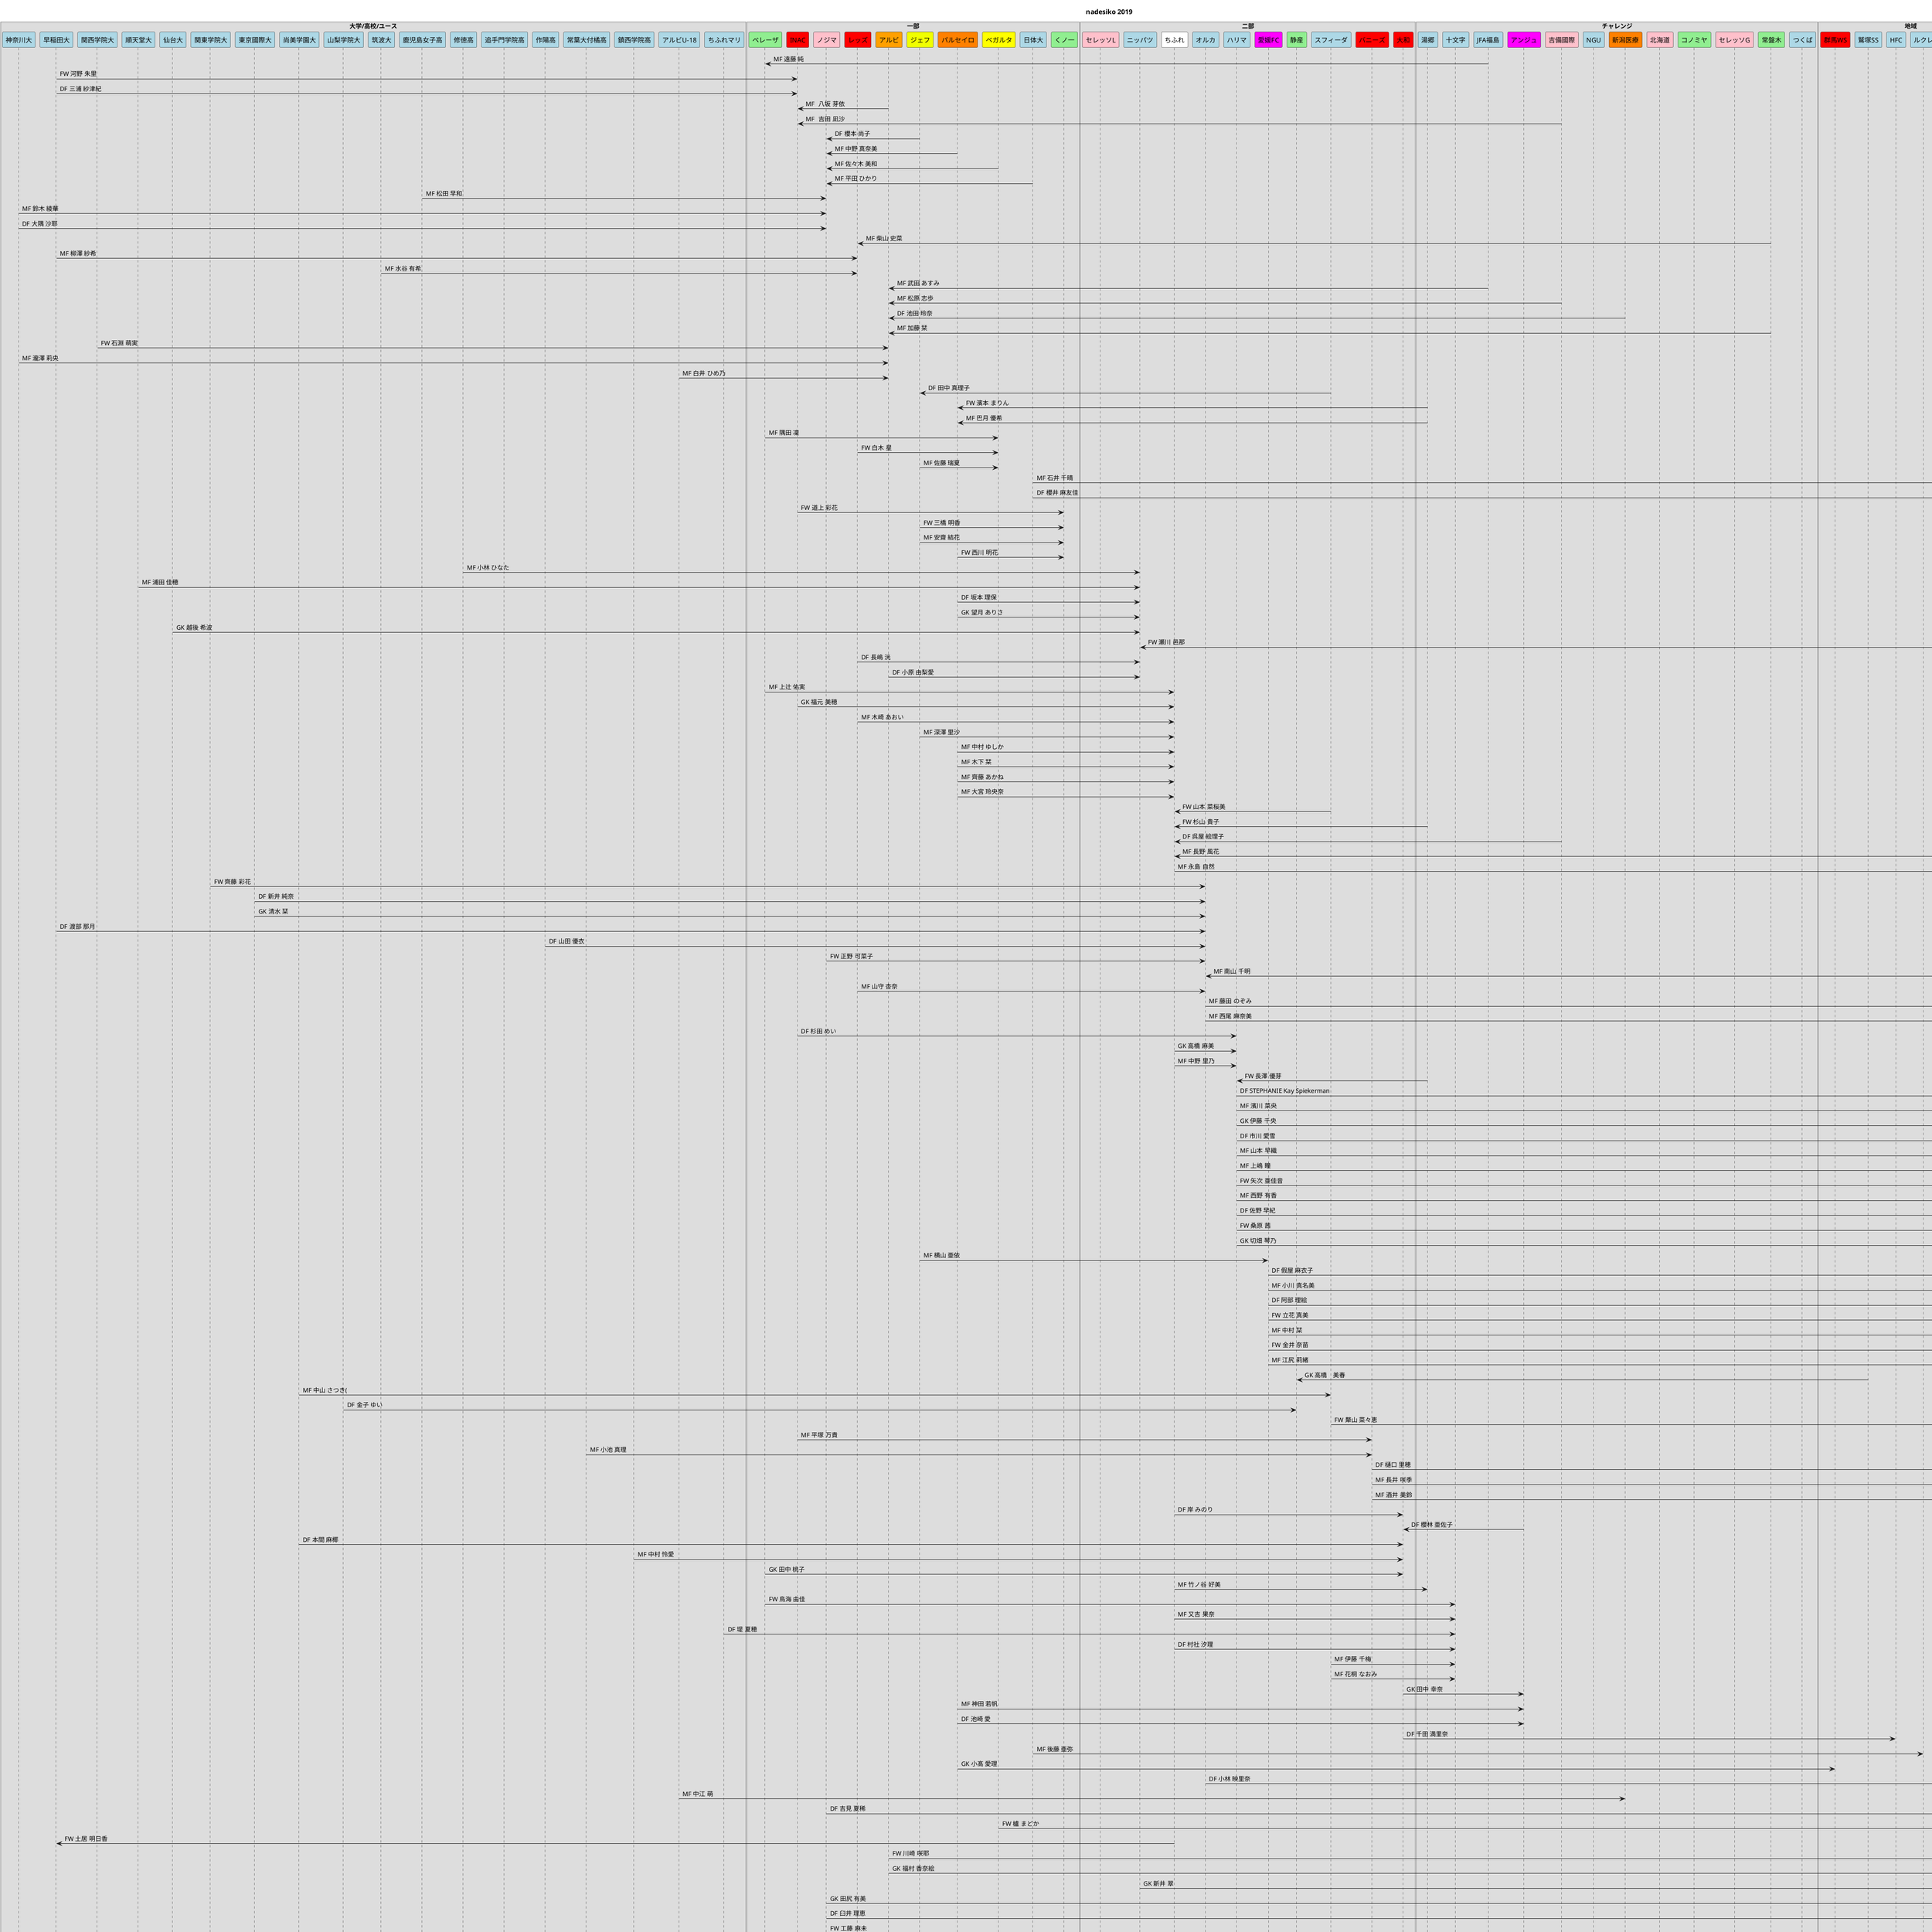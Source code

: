 
@startuml
title nadesiko 2019
box "大学/高校/ユース" 
	participant "神奈川大" as ku #lightblue
	participant "早稲田大" as wu #lightblue
	participant "関西学院大" as kgu #lightblue
	participant "順天堂大" as juu #lightblue
	participant "仙台大" as seu #lightblue
	participant "関東学院大" as tgu #lightblue
	participant "東京國際大" as tiu #lightblue
	participant "尚美学園大" as sbu  #lightblue
	participant "山梨学院大" as ygu  #lightblue
	participant "筑波大" as tu  #lightblue
	participant "鹿児島女子高" as kjh #lightblue
	participant "修徳高" as shh #lightblue
	participant "追手門学院高" as ogh #lightblue
	participant "作陽高" as syh #lightblue
	participant "常葉大付橘高" as tth #lightblue
	participant "鎮西学院高" as cgh #lightblue

    
	participant "アルビU-18" as anu #lightblue
	participant "ちふれマリ" as cem #lightblue
end box
box "一部" 
	participant "ベレーザ" as nb #lightgreen
	participant "INAC" as il #red
	participant "ノジマ" as ns #pink
	participant "レッズ" as ur #red
	participant "アルビ" as an #ffa000
	participant "ジェフ" as jl #f0ff00
	participant "パルセイロ" as np #ff8000
	participant "ベガルタ" as vs #yellow
	participant "日体大" as nf #LightBlue
	participant "くノ一" as ik  #lightgreen
end box

box "二部" 
	participant "セレッソL" as cl #pink
	participant "ニッパツ" as ny #LightBlue
	participant "ちふれ" as ce #white
	participant "オルカ" as ok #lightblue
	participant "ハリマ" as ha #LightBlue
	participant "愛媛FC" as ef #magenta
	participant "静産" as si #lightgreen
	participant "スフィーダ" as ss #LightBlue
	participant "バニーズ" as bk #red
	participant "大和" as ys #red
end box

box "チャレンジ" 
	participant "湯郷" as yb #LightBlue
	participant "十文字" as jv #LightBlue
	participant "JFA福島" as jf #LightBlue
	participant "アンジュ" as ah #magenta
	participant "吉備國際" as co #pink
	participant "NGU" as nn #lightblue
	participant "新潟医療" as nd #ff8000
	participant "北海道" as nh #pink
	participant "コノミヤ" as kt #lightgreen
	participant "セレッソG" as cg #pink
	participant "常盤木" as tk #lightgreen
	participant "つくば" as tf #lightblue
end box

box "地域"
	participant "群馬WS" as gh #red
	participant "鷲塚SS" as ws #lightblue
	participant "HFC" as hf #lightblue
	participant "ルクレ" as my #lightblue
	participant "ヴィアティン見え" as vm #lightblue
end box

box "海外"
	participant "Suwon" as sw #lightblue
	participant "KSPO" as ks #lightblue
	participant "Mainz" as sm #lightblue
	participant "canberra" as os1 #lightblue
    participant "Hyundai" as os2 #lightblue
end box

box "その他"
	participant "未定" as un 
participant "引退" as re 
end box

'-----1

'11 beleza nb
'jv <- nb:FW 鳥海 由佳
'vs <- nb:MF 隅田 凜
'ce <- nb:MF 上辻 佑実
'ys <- nb:GK 田中 桃子
nb <- jf:MF 遠藤 純

'12 inac il
il <- wu:FW 河野 朱里
il <- wu:DF 三浦 紗津紀
il <- an:MF	八坂 芽依
il <- co:MF	吉田 凪沙
'ha <- il:DF 杉田 めい

'13 nojima ns
'ks <- ns:DF 吉見 夏稀
'ok <- ns:FW 正野 可菜子
ns <- jl:DF 櫻本 尚子
ns <- np:MF 中野 真奈美
ns <- vs:MF 佐々木 美和
ns <- nf:MF 平田 ひかり
ns <- kjh:MF 松田 早和
ns <- ku:MF 鈴木 綾華
ns <- ku:DF 大隅 沙耶

're <- ns:GK 田尻 有美
're <- ns:DF 臼井 理恵
're <- ns:FW 工藤 麻未
're <- ns:DF 高木 ひかり

'14 reds ur
'ce <- ur:MF 木崎 あおい 
'ok <- ur:MF 山守 杏奈
'vs <- ur:FW 白木 星
ur <- tk:MF 柴山 史菜
ur <- wu:MF 柳澤 紗希
ur <- tu:MF 水谷 有希
'ny <- ur:DF 長嶋 洸

'15 albi an
'ny <- an:DF 小原 由梨愛
'un <- an:FW 川崎 咲耶
'un <- an:GK 福村 香奈絵
're <- an:DF 久保田 麻友 
an <- jf:MF 武田 あすみ
an <- co:MF 松原 志歩
an <- nd:DF 池田 玲奈
an <- tk:MF 加藤 栞
an <- kgu:FW 石淵 萌実
an <- ku:MF 瀧澤 莉央
an <- anu:MF 白井 ひめ乃
'nd <- anu:MF 中江 萌

'16 jef jl 
'ce <- jl:MF 深澤 里沙
'ns <- jl:DF 櫻本 尚子
jl <- ss:DF 田中 真理子

'17 nagano np
'ce <- np:MF 中村 ゆしか
'ce <- np:MF 木下 栞
'ce <- np:MF 齊藤 あかね
'ce <- np:MF 大宮 玲央奈
'ny <- np:DF 坂本 理保
'ny <- np:GK 望月 ありさ
'ns <- np:MF 中野 真奈美
'ah <- np:MF 神田 若帆
'ah <- np:DF 池崎 愛
'gh <- np:GK 小髙 愛理
np <- yb:FW 濱本 まりん
np <- yb:MF 巴月 優希

'18 sendai vs
vs <- nb:MF 隅田 凜
vs <- ur:FW 白木 星
vs <- jl:MF 佐藤 瑞夏

'sw <- vs:FW 櫨 まどか
'ns <- vs:MF 佐々木 美和

'19 nittai nf
'ns <- nf:MF 平田 ひかり
'my <- nf:MF 後藤 亜弥
re <- nf:MF 石井 千晴
re <- nf:DF 櫻井 麻友佳

'1x iga ik
ik <- il:FW 道上 彩花
ik <- jl:FW 三橋 明香
ik <- jl:MF 安齋 結花
ik <- np:FW 西川 明花
're <- ik:FW 神山　ゆい

'-----2

'cellezo co

'nippatsu seaguls ny
're <- ny:DF 山川 夏輝
ny <- shh:MF 小林 ひなた
ny <- juu:MF 浦田 佳穂
ny <- np:DF 坂本 理保
ny <- np:GK 望月 ありさ
're <- ny:DF 金澤 真美
're <- ny:FW 石原 愛海
're <- ny:MF 加賀 孝子
're <- ny:MF 佐藤 渚
're <- ny:MF 岩木 綾乃
're <- ny:MF 中村みづき
ny <- seu:GK 越後 希波
ny <- sm:FW 瀬川 邑那
ny <- ur:DF 長嶋 洸
ny <- an:DF 小原 由梨愛
'un <- ny:GK 新井 翠
'an <- co:MF 松原 志歩


'chifure ce
ce <- nb:MF 上辻 佑実
ce <- il:GK 福元 美穂
ce <- ur:MF 木崎 あおい 
ce <- jl:MF 深澤 里沙
ce <- np:MF 中村 ゆしか 
ce <- np:MF 木下 栞 
ce <- np:MF 齊藤 あかね
ce <- np:MF 大宮 玲央奈
ce <- ss:FW 山本 菜桜美
ce <- yb:FW 杉山 貴子
ce <- co:DF 呉屋 絵理子
ce <- os2:MF 長野 風花
un <- ce:MF 永島 自然


'ha <- ce:GK 高橋 麻美
'ha <- ce:MF 中野 里乃
'jv <- ce:MF 又吉 果奈
'jv <- cem:DF 堤 夏穂
'jv <- ce:DF 村社 汐理
'yb <- ce:MF 竹ノ谷 好美
'wu <- ce:FW 土居 明日香
'ys <- ce:DF 岸 みのり

'	"オルカ" as ok #lightblue
ok <- tgu:FW 齊藤 彩花
ok <- tiu:DF 新井 純奈
ok <- tiu:GK 清水 栞
ok <- wu:DF 渡部 那月
ok <- syh:DF 山田 優衣
ok <- ns:FW 正野 可菜子
ok <- ks:MF 南山 千明
ok <- ur:MF 山守 杏奈
'vm <- ok:DF 小林 映里奈

un <- ok:MF 藤田 のぞみ
un <- ok:MF 西尾 麻奈美

'	"ハリマ" as ha #LightBlue
ha <- il:DF 杉田 めい
ha <- ce:GK 高橋 麻美
ha <- ce:MF 中野 里乃
ha <- yb:FW 長澤 優芽


un <- ha:DF STEPHANIE Kay Spiekerman
un <- ha:MF 濱川 菜央
un <- ha:GK 伊藤 千央
un <- ha:DF 市川 愛雪
un <- ha:MF 山本 早織
un <- ha:MF 上嶋 瞳
un <- ha:FW 矢次 亜佳音
un <- ha:MF 西野 有香
un <- ha:DF 佐野 早紀
un <- ha:FW 桑原 茜
un <- ha:GK 切畑 琴乃

'	"愛媛FC" as ef #magenta
ef <- jl:MF 横山 亜依
un <- ef:DF 假屋 麻衣子
un <- ef:MF 小川 真名美
un <- ef:DF 阿部 理絵
un <- ef:FW 立花 真美
un <- ef:MF 中村 栞
un <- ef:FW 金井 奈苗
un <- ef:MF 江尻 莉緒



'	"静産" as si #lightgreen
si <- ws:GK 高橋　美春

'	"スフィーダ" as ss #LightBlue
ss <- sbu:MF 中山 さつき(
si <- ygu:DF 金子 ゆい
'jv <- ss:MF 花桐 なおみ
'jl <- ss:DF 田中 真理子
'jv <- ss:MF 伊藤 千梅
un <- ss:FW 犛山 菜々恵

're <- ss:DF 橘木 友理恵


'	"バニーズ" as bk #red
bk <- il:MF 平塚 万貴
bk <- tth:MF 小池 真理
un <- bk:DF 樋口 里穂
un <- bk:MF 長井 咲季
un <- bk:MF 酒井 美鈴

're <- bk:FW 西川 樹
're <- bk:FW 仙石 來夢
're <- bk:GK 田中 幸奈

'	"大和" as ys #red
ys <- ce:DF 岸 みのり
ys <- ah:DF 櫻林 亜佐子
ys <- sbu:DF 本間 麻椰
ys <- cgh:MF 中村 怜愛
ys <- nb:GK 田中 桃子

'ah <- ys:GK 田中 幸奈

're <- ys:DF 中川 茉子
're <- ys:FW 村山 百花
're <- ys:DF 吉川 小夜子
'hf <- ys:DF 千田 満里奈

'-----c
' "湯郷" as yb #LightBlue
yb <- ce:MF 竹ノ谷 好美
'ha <- yb:FW 長澤 優芽

'"十文字" as jv #LightBlue
jv <- nb:FW 鳥海 由佳
jv <- ce:MF 又吉 果奈
jv <- cem:DF 堤 夏穂
jv <- ce:DF 村社 汐理
jv <- ss:MF 伊藤 千梅
jv <- ss:MF 花桐 なおみ

' "JFA福島" as jf #LightBlue

' "アンジュ" as ah #magenta
ah <- ys:GK 田中 幸奈
ah <- np:MF 神田 若帆
ah <- np:DF 池崎 愛
' "吉備國際" as co #pink
' "NGU" as nn #lightblue
' "新潟医療" as nd #ff8000
' "北海道" as nh #pink
' "コノミヤ" as kt #lightgreen
' "セレッソG" as cg #pink
' "常盤木" as tk #lightgreen
' "つくば" as tf #lightblue

'----地域
hf <- ys:DF 千田 満里奈
my <- nf:MF 後藤 亜弥
gh <- np:GK 小髙 愛理
vm <- ok:DF 小林 映里奈


'-----海外など移籍
nd <- anu:MF 中江 萌
ks <- ns:DF 吉見 夏稀
sw <- vs:FW 櫨 まどか
wu <- ce:FW 土居 明日香


'-----引退/未定
un <- an:FW 川崎 咲耶
un <- an:GK 福村 香奈絵
un <- ny:GK 新井 翠



re <- ns:GK 田尻 有美
re <- ns:DF 臼井 理恵
re <- ns:FW 工藤 麻未
re <- ns:DF 高木 ひかり

re <- an:DF 久保田 麻友 

re <- np:MF 髙橋 奈々

re <- vs:DF 千葉 梢恵


re <- ik:FW 神山　ゆい

re <- ny:DF 山川 夏輝
re <- ny:DF 金澤 真美
re <- ny:FW 石原 愛海
re <- ny:MF 加賀 孝子
re <- ny:MF 佐藤 渚
re <- ny:MF 岩木 綾乃
re <- ny:MF 中村みづき

re <- ok:GK 有馬 静佳
re <- ok:DF 赤荻 美佳
re <- ok:DF 小林 映里奈

re <- ss:DF 橘木 友理恵

re <- bk:FW 西川 樹
re <- bk:FW 仙石 來夢
re <- bk:GK 田中 幸奈

re <- ys:DF 中川 茉子
re <- ys:FW 村山 百花
re <- ys:DF 吉川 小夜子


@enduml